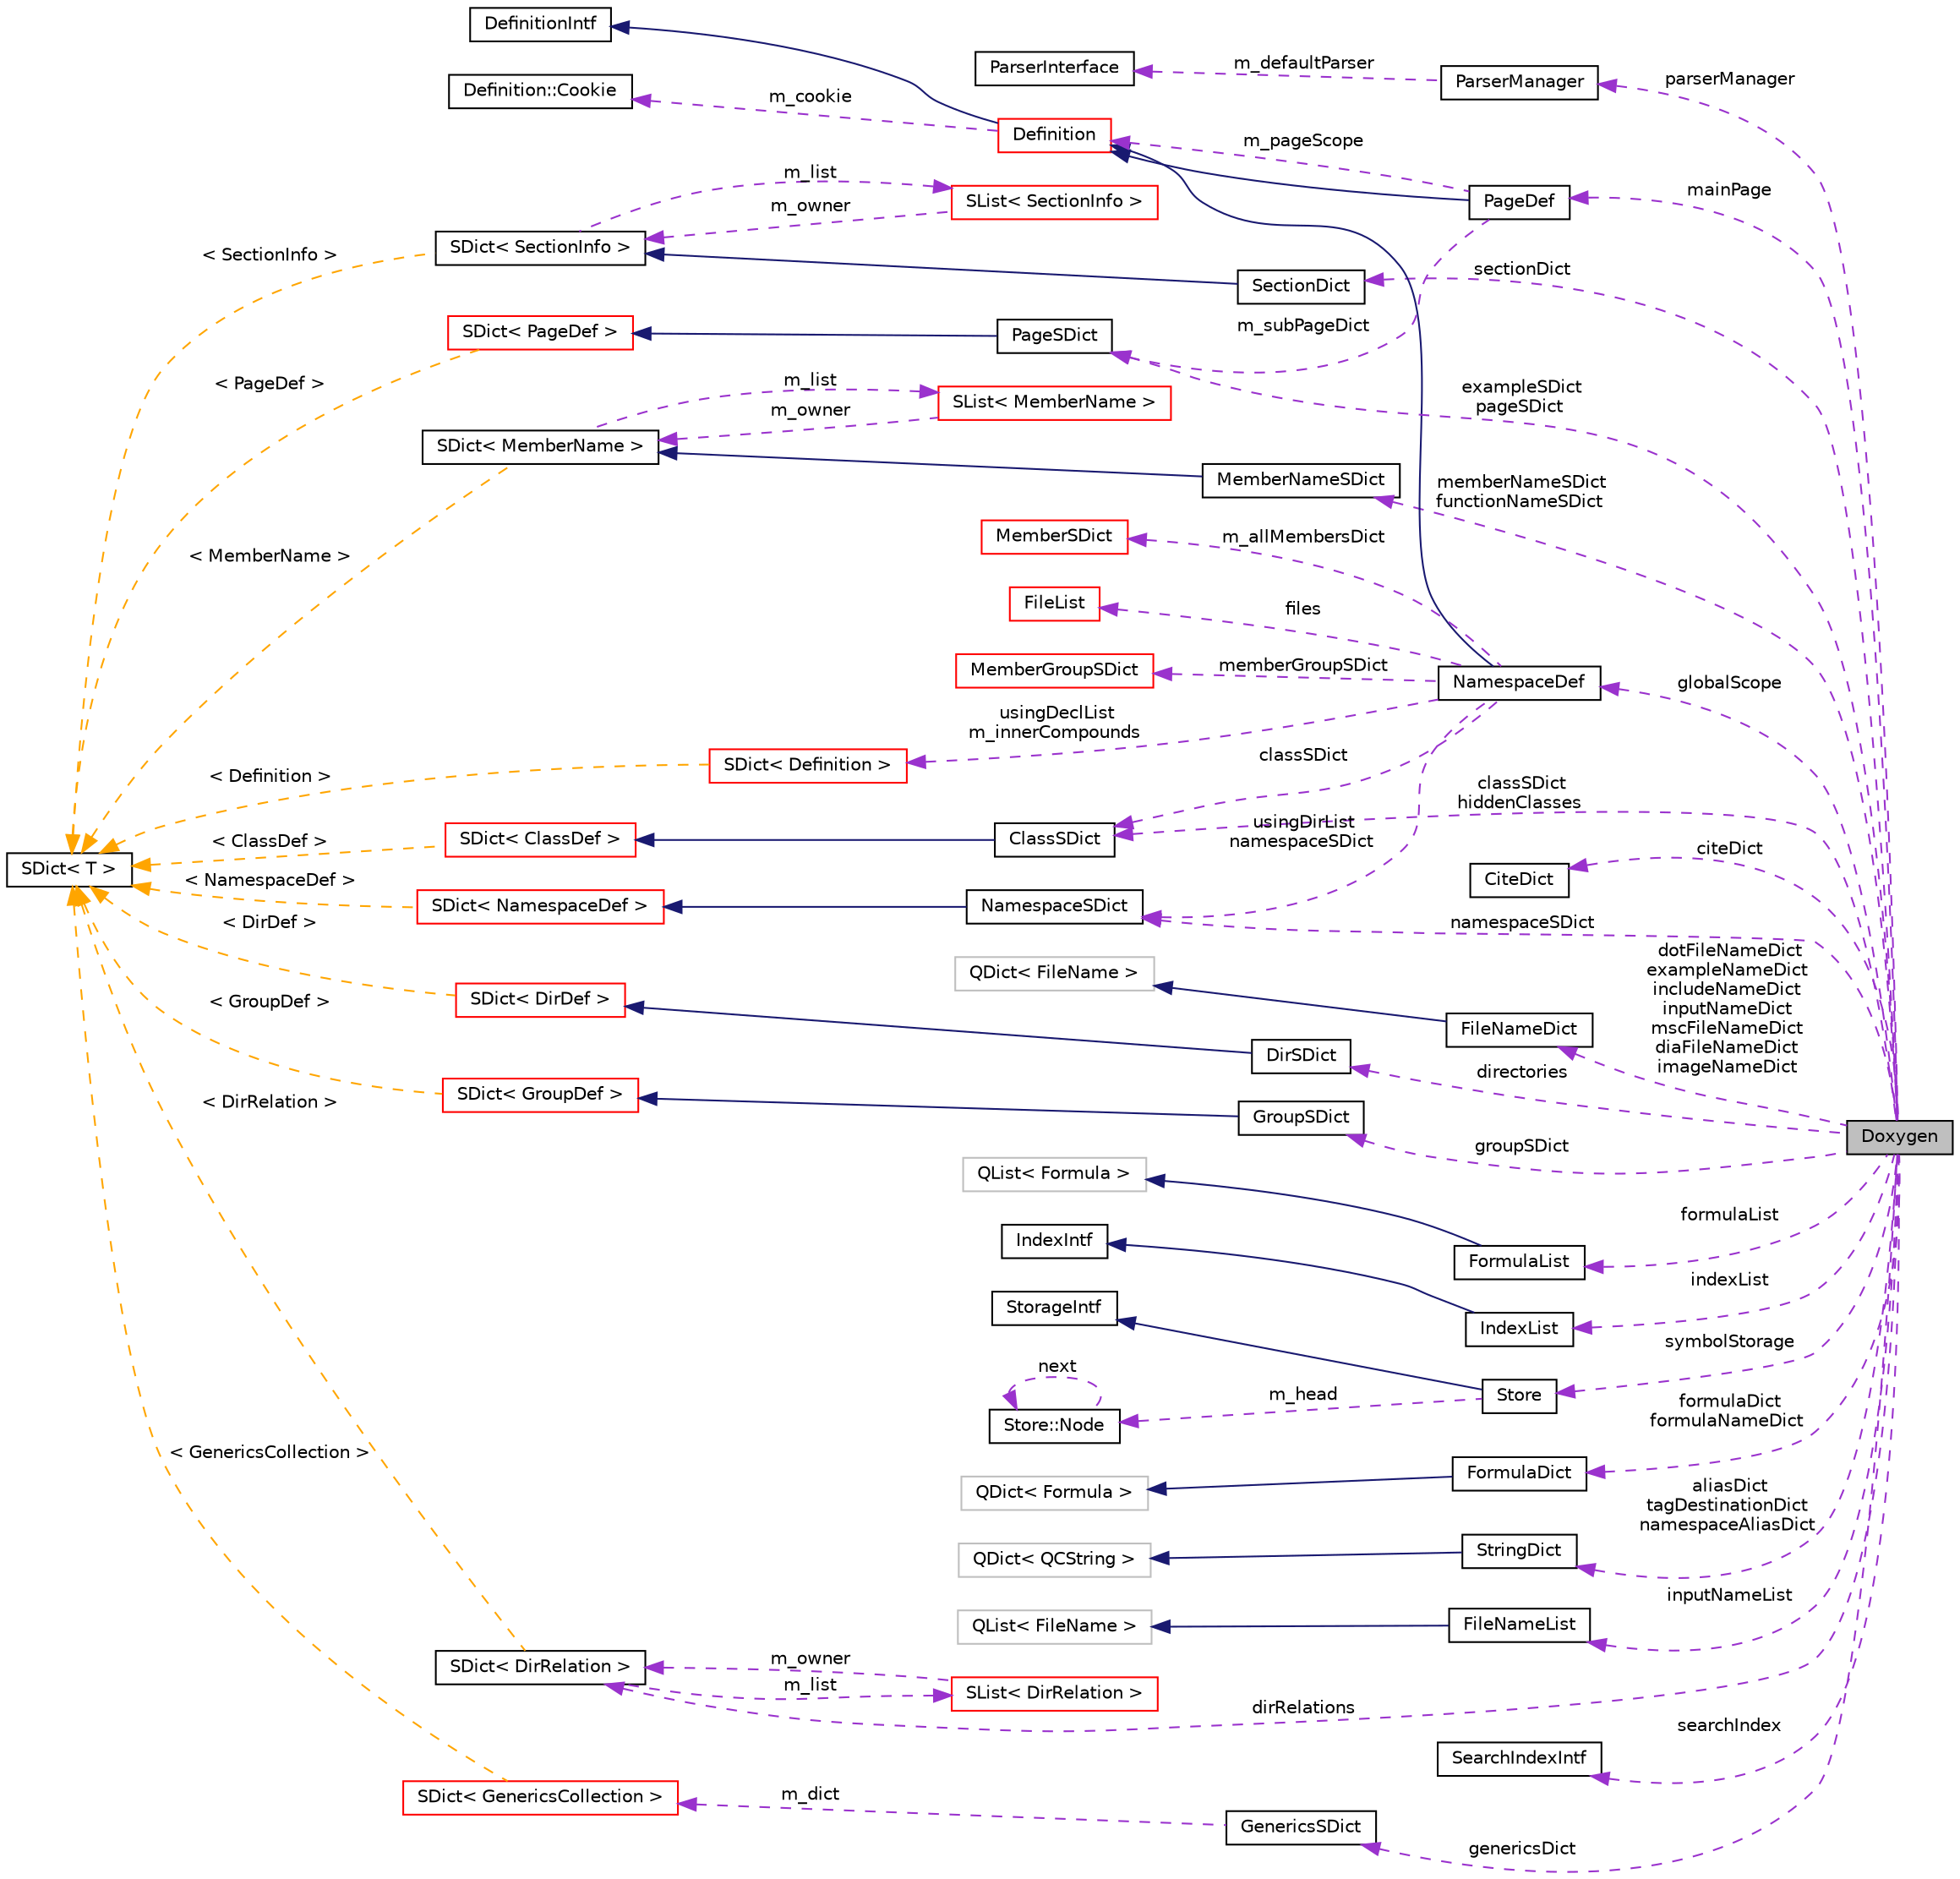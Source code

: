 digraph "Doxygen"
{
 // INTERACTIVE_SVG=YES
  edge [fontname="Helvetica",fontsize="10",labelfontname="Helvetica",labelfontsize="10"];
  node [fontname="Helvetica",fontsize="10",shape=record];
  rankdir="LR";
  Node1 [label="Doxygen",height=0.2,width=0.4,color="black", fillcolor="grey75", style="filled", fontcolor="black"];
  Node2 -> Node1 [dir="back",color="darkorchid3",fontsize="10",style="dashed",label=" parserManager" ,fontname="Helvetica"];
  Node2 [label="ParserManager",height=0.2,width=0.4,color="black", fillcolor="white", style="filled",URL="$d4/d0d/class_parser_manager.html",tooltip="Manages programming language parsers. "];
  Node3 -> Node2 [dir="back",color="darkorchid3",fontsize="10",style="dashed",label=" m_defaultParser" ,fontname="Helvetica"];
  Node3 [label="ParserInterface",height=0.2,width=0.4,color="black", fillcolor="white", style="filled",URL="$d5/d84/class_parser_interface.html",tooltip="Abstract interface for programming language parsers. "];
  Node4 -> Node1 [dir="back",color="darkorchid3",fontsize="10",style="dashed",label=" sectionDict" ,fontname="Helvetica"];
  Node4 [label="SectionDict",height=0.2,width=0.4,color="black", fillcolor="white", style="filled",URL="$de/d9a/class_section_dict.html",tooltip="Unsorted dictionary of SectionInfo objects. "];
  Node5 -> Node4 [dir="back",color="midnightblue",fontsize="10",style="solid",fontname="Helvetica"];
  Node5 [label="SDict\< SectionInfo \>",height=0.2,width=0.4,color="black", fillcolor="white", style="filled",URL="$d1/d50/class_s_dict.html"];
  Node6 -> Node5 [dir="back",color="darkorchid3",fontsize="10",style="dashed",label=" m_list" ,fontname="Helvetica"];
  Node6 [label="SList\< SectionInfo \>",height=0.2,width=0.4,color="red", fillcolor="white", style="filled",URL="$df/dce/class_s_list.html"];
  Node5 -> Node6 [dir="back",color="darkorchid3",fontsize="10",style="dashed",label=" m_owner" ,fontname="Helvetica"];
  Node10 -> Node5 [dir="back",color="orange",fontsize="10",style="dashed",label=" \< SectionInfo \>" ,fontname="Helvetica"];
  Node10 [label="SDict\< T \>",height=0.2,width=0.4,color="black", fillcolor="white", style="filled",URL="$d1/d50/class_s_dict.html",tooltip="Ordered dictionary of elements of type T. "];
  Node11 -> Node1 [dir="back",color="darkorchid3",fontsize="10",style="dashed",label=" memberNameSDict\nfunctionNameSDict" ,fontname="Helvetica"];
  Node11 [label="MemberNameSDict",height=0.2,width=0.4,color="black", fillcolor="white", style="filled",URL="$d1/d7e/class_member_name_s_dict.html",tooltip="Sorted dictionary of MemberName objects. "];
  Node12 -> Node11 [dir="back",color="midnightblue",fontsize="10",style="solid",fontname="Helvetica"];
  Node12 [label="SDict\< MemberName \>",height=0.2,width=0.4,color="black", fillcolor="white", style="filled",URL="$d1/d50/class_s_dict.html"];
  Node13 -> Node12 [dir="back",color="darkorchid3",fontsize="10",style="dashed",label=" m_list" ,fontname="Helvetica"];
  Node13 [label="SList\< MemberName \>",height=0.2,width=0.4,color="red", fillcolor="white", style="filled",URL="$df/dce/class_s_list.html"];
  Node12 -> Node13 [dir="back",color="darkorchid3",fontsize="10",style="dashed",label=" m_owner" ,fontname="Helvetica"];
  Node10 -> Node12 [dir="back",color="orange",fontsize="10",style="dashed",label=" \< MemberName \>" ,fontname="Helvetica"];
  Node15 -> Node1 [dir="back",color="darkorchid3",fontsize="10",style="dashed",label=" globalScope" ,fontname="Helvetica"];
  Node15 [label="NamespaceDef",height=0.2,width=0.4,color="black", fillcolor="white", style="filled",URL="$d0/d07/class_namespace_def.html",tooltip="A model of a namespace symbol. "];
  Node16 -> Node15 [dir="back",color="midnightblue",fontsize="10",style="solid",fontname="Helvetica"];
  Node16 [label="Definition",height=0.2,width=0.4,color="red", fillcolor="white", style="filled",URL="$d5/dcc/class_definition.html",tooltip="The common base class of all entity definitions found in the sources. "];
  Node17 -> Node16 [dir="back",color="midnightblue",fontsize="10",style="solid",fontname="Helvetica"];
  Node17 [label="DefinitionIntf",height=0.2,width=0.4,color="black", fillcolor="white", style="filled",URL="$d9/d4a/class_definition_intf.html",tooltip="Abstract interface for a Definition or DefinitionList. "];
  Node18 -> Node16 [dir="back",color="darkorchid3",fontsize="10",style="dashed",label=" m_cookie" ,fontname="Helvetica"];
  Node18 [label="Definition::Cookie",height=0.2,width=0.4,color="black", fillcolor="white", style="filled",URL="$d1/d2f/struct_definition_1_1_cookie.html"];
  Node22 -> Node15 [dir="back",color="darkorchid3",fontsize="10",style="dashed",label=" classSDict" ,fontname="Helvetica"];
  Node22 [label="ClassSDict",height=0.2,width=0.4,color="black", fillcolor="white", style="filled",URL="$d9/d3d/class_class_s_dict.html",tooltip="A sorted dictionary of ClassDef objects. "];
  Node23 -> Node22 [dir="back",color="midnightblue",fontsize="10",style="solid",fontname="Helvetica"];
  Node23 [label="SDict\< ClassDef \>",height=0.2,width=0.4,color="red", fillcolor="white", style="filled",URL="$d1/d50/class_s_dict.html"];
  Node10 -> Node23 [dir="back",color="orange",fontsize="10",style="dashed",label=" \< ClassDef \>" ,fontname="Helvetica"];
  Node44 -> Node15 [dir="back",color="darkorchid3",fontsize="10",style="dashed",label=" m_allMembersDict" ,fontname="Helvetica"];
  Node44 [label="MemberSDict",height=0.2,width=0.4,color="red", fillcolor="white", style="filled",URL="$d6/dd6/class_member_s_dict.html",tooltip="A sorted dictionary of MemberDef objects. "];
  Node26 -> Node15 [dir="back",color="darkorchid3",fontsize="10",style="dashed",label=" usingDeclList\nm_innerCompounds" ,fontname="Helvetica"];
  Node26 [label="SDict\< Definition \>",height=0.2,width=0.4,color="red", fillcolor="white", style="filled",URL="$d1/d50/class_s_dict.html"];
  Node10 -> Node26 [dir="back",color="orange",fontsize="10",style="dashed",label=" \< Definition \>" ,fontname="Helvetica"];
  Node38 -> Node15 [dir="back",color="darkorchid3",fontsize="10",style="dashed",label=" files" ,fontname="Helvetica"];
  Node38 [label="FileList",height=0.2,width=0.4,color="red", fillcolor="white", style="filled",URL="$d0/d18/class_file_list.html",tooltip="Class representing a list of FileDef objects. "];
  Node29 -> Node15 [dir="back",color="darkorchid3",fontsize="10",style="dashed",label=" memberGroupSDict" ,fontname="Helvetica"];
  Node29 [label="MemberGroupSDict",height=0.2,width=0.4,color="red", fillcolor="white", style="filled",URL="$dc/d1e/class_member_group_s_dict.html",tooltip="A sorted dictionary of MemberGroup objects. "];
  Node40 -> Node15 [dir="back",color="darkorchid3",fontsize="10",style="dashed",label=" usingDirList\nnamespaceSDict" ,fontname="Helvetica"];
  Node40 [label="NamespaceSDict",height=0.2,width=0.4,color="black", fillcolor="white", style="filled",URL="$d4/d8d/class_namespace_s_dict.html",tooltip="A sorted dictionary of NamespaceDef objects. "];
  Node41 -> Node40 [dir="back",color="midnightblue",fontsize="10",style="solid",fontname="Helvetica"];
  Node41 [label="SDict\< NamespaceDef \>",height=0.2,width=0.4,color="red", fillcolor="white", style="filled",URL="$d1/d50/class_s_dict.html"];
  Node10 -> Node41 [dir="back",color="orange",fontsize="10",style="dashed",label=" \< NamespaceDef \>" ,fontname="Helvetica"];
  Node52 -> Node1 [dir="back",color="darkorchid3",fontsize="10",style="dashed",label=" dotFileNameDict\nexampleNameDict\nincludeNameDict\ninputNameDict\nmscFileNameDict\ndiaFileNameDict\nimageNameDict" ,fontname="Helvetica"];
  Node52 [label="FileNameDict",height=0.2,width=0.4,color="black", fillcolor="white", style="filled",URL="$dd/d0f/class_file_name_dict.html",tooltip="Unsorted dictionary of FileName objects. "];
  Node53 -> Node52 [dir="back",color="midnightblue",fontsize="10",style="solid",fontname="Helvetica"];
  Node53 [label="QDict\< FileName \>",height=0.2,width=0.4,color="grey75", fillcolor="white", style="filled"];
  Node22 -> Node1 [dir="back",color="darkorchid3",fontsize="10",style="dashed",label=" classSDict\nhiddenClasses" ,fontname="Helvetica"];
  Node54 -> Node1 [dir="back",color="darkorchid3",fontsize="10",style="dashed",label=" citeDict" ,fontname="Helvetica"];
  Node54 [label="CiteDict",height=0.2,width=0.4,color="black", fillcolor="white", style="filled",URL="$de/dd4/class_cite_dict.html",tooltip="Cite database access class. "];
  Node55 -> Node1 [dir="back",color="darkorchid3",fontsize="10",style="dashed",label=" directories" ,fontname="Helvetica"];
  Node55 [label="DirSDict",height=0.2,width=0.4,color="black", fillcolor="white", style="filled",URL="$db/dc8/class_dir_s_dict.html",tooltip="A sorted dictionary of DirDef objects. "];
  Node56 -> Node55 [dir="back",color="midnightblue",fontsize="10",style="solid",fontname="Helvetica"];
  Node56 [label="SDict\< DirDef \>",height=0.2,width=0.4,color="red", fillcolor="white", style="filled",URL="$d1/d50/class_s_dict.html"];
  Node10 -> Node56 [dir="back",color="orange",fontsize="10",style="dashed",label=" \< DirDef \>" ,fontname="Helvetica"];
  Node58 -> Node1 [dir="back",color="darkorchid3",fontsize="10",style="dashed",label=" groupSDict" ,fontname="Helvetica"];
  Node58 [label="GroupSDict",height=0.2,width=0.4,color="black", fillcolor="white", style="filled",URL="$d0/d32/class_group_s_dict.html",tooltip="A sorted dictionary of GroupDef objects. "];
  Node59 -> Node58 [dir="back",color="midnightblue",fontsize="10",style="solid",fontname="Helvetica"];
  Node59 [label="SDict\< GroupDef \>",height=0.2,width=0.4,color="red", fillcolor="white", style="filled",URL="$d1/d50/class_s_dict.html"];
  Node10 -> Node59 [dir="back",color="orange",fontsize="10",style="dashed",label=" \< GroupDef \>" ,fontname="Helvetica"];
  Node61 -> Node1 [dir="back",color="darkorchid3",fontsize="10",style="dashed",label=" mainPage" ,fontname="Helvetica"];
  Node61 [label="PageDef",height=0.2,width=0.4,color="black", fillcolor="white", style="filled",URL="$dd/d41/class_page_def.html",tooltip="A model of a page symbol. "];
  Node16 -> Node61 [dir="back",color="midnightblue",fontsize="10",style="solid",fontname="Helvetica"];
  Node16 -> Node61 [dir="back",color="darkorchid3",fontsize="10",style="dashed",label=" m_pageScope" ,fontname="Helvetica"];
  Node62 -> Node61 [dir="back",color="darkorchid3",fontsize="10",style="dashed",label=" m_subPageDict" ,fontname="Helvetica"];
  Node62 [label="PageSDict",height=0.2,width=0.4,color="black", fillcolor="white", style="filled",URL="$d0/d59/class_page_s_dict.html"];
  Node63 -> Node62 [dir="back",color="midnightblue",fontsize="10",style="solid",fontname="Helvetica"];
  Node63 [label="SDict\< PageDef \>",height=0.2,width=0.4,color="red", fillcolor="white", style="filled",URL="$d1/d50/class_s_dict.html"];
  Node10 -> Node63 [dir="back",color="orange",fontsize="10",style="dashed",label=" \< PageDef \>" ,fontname="Helvetica"];
  Node66 -> Node1 [dir="back",color="darkorchid3",fontsize="10",style="dashed",label=" dirRelations" ,fontname="Helvetica"];
  Node66 [label="SDict\< DirRelation \>",height=0.2,width=0.4,color="black", fillcolor="white", style="filled",URL="$d1/d50/class_s_dict.html"];
  Node67 -> Node66 [dir="back",color="darkorchid3",fontsize="10",style="dashed",label=" m_list" ,fontname="Helvetica"];
  Node67 [label="SList\< DirRelation \>",height=0.2,width=0.4,color="red", fillcolor="white", style="filled",URL="$df/dce/class_s_list.html"];
  Node66 -> Node67 [dir="back",color="darkorchid3",fontsize="10",style="dashed",label=" m_owner" ,fontname="Helvetica"];
  Node10 -> Node66 [dir="back",color="orange",fontsize="10",style="dashed",label=" \< DirRelation \>" ,fontname="Helvetica"];
  Node69 -> Node1 [dir="back",color="darkorchid3",fontsize="10",style="dashed",label=" formulaList" ,fontname="Helvetica"];
  Node69 [label="FormulaList",height=0.2,width=0.4,color="black", fillcolor="white", style="filled",URL="$d3/dd0/class_formula_list.html",tooltip="A list of Formula objects. "];
  Node70 -> Node69 [dir="back",color="midnightblue",fontsize="10",style="solid",fontname="Helvetica"];
  Node70 [label="QList\< Formula \>",height=0.2,width=0.4,color="grey75", fillcolor="white", style="filled"];
  Node71 -> Node1 [dir="back",color="darkorchid3",fontsize="10",style="dashed",label=" genericsDict" ,fontname="Helvetica"];
  Node71 [label="GenericsSDict",height=0.2,width=0.4,color="black", fillcolor="white", style="filled",URL="$d0/d1b/class_generics_s_dict.html"];
  Node72 -> Node71 [dir="back",color="darkorchid3",fontsize="10",style="dashed",label=" m_dict" ,fontname="Helvetica"];
  Node72 [label="SDict\< GenericsCollection \>",height=0.2,width=0.4,color="red", fillcolor="white", style="filled",URL="$d1/d50/class_s_dict.html"];
  Node10 -> Node72 [dir="back",color="orange",fontsize="10",style="dashed",label=" \< GenericsCollection \>" ,fontname="Helvetica"];
  Node75 -> Node1 [dir="back",color="darkorchid3",fontsize="10",style="dashed",label=" indexList" ,fontname="Helvetica"];
  Node75 [label="IndexList",height=0.2,width=0.4,color="black", fillcolor="white", style="filled",URL="$d9/d57/class_index_list.html",tooltip="A list of index interfaces. "];
  Node76 -> Node75 [dir="back",color="midnightblue",fontsize="10",style="solid",fontname="Helvetica"];
  Node76 [label="IndexIntf",height=0.2,width=0.4,color="black", fillcolor="white", style="filled",URL="$d9/dd5/class_index_intf.html",tooltip="Abstract interface for index generators. "];
  Node40 -> Node1 [dir="back",color="darkorchid3",fontsize="10",style="dashed",label=" namespaceSDict" ,fontname="Helvetica"];
  Node62 -> Node1 [dir="back",color="darkorchid3",fontsize="10",style="dashed",label=" exampleSDict\npageSDict" ,fontname="Helvetica"];
  Node77 -> Node1 [dir="back",color="darkorchid3",fontsize="10",style="dashed",label=" symbolStorage" ,fontname="Helvetica"];
  Node77 [label="Store",height=0.2,width=0.4,color="black", fillcolor="white", style="filled",URL="$db/d9d/class_store.html",tooltip="The Store is a file based memory manager. "];
  Node78 -> Node77 [dir="back",color="midnightblue",fontsize="10",style="solid",fontname="Helvetica"];
  Node78 [label="StorageIntf",height=0.2,width=0.4,color="black", fillcolor="white", style="filled",URL="$d7/db0/class_storage_intf.html",tooltip="Abstract interface for file based memory storage operations. "];
  Node79 -> Node77 [dir="back",color="darkorchid3",fontsize="10",style="dashed",label=" m_head" ,fontname="Helvetica"];
  Node79 [label="Store::Node",height=0.2,width=0.4,color="black", fillcolor="white", style="filled",URL="$d6/da7/struct_store_1_1_node.html"];
  Node79 -> Node79 [dir="back",color="darkorchid3",fontsize="10",style="dashed",label=" next" ,fontname="Helvetica"];
  Node80 -> Node1 [dir="back",color="darkorchid3",fontsize="10",style="dashed",label=" formulaDict\nformulaNameDict" ,fontname="Helvetica"];
  Node80 [label="FormulaDict",height=0.2,width=0.4,color="black", fillcolor="white", style="filled",URL="$d4/dd0/class_formula_dict.html",tooltip="Unsorted dictionary of Formula objects. "];
  Node81 -> Node80 [dir="back",color="midnightblue",fontsize="10",style="solid",fontname="Helvetica"];
  Node81 [label="QDict\< Formula \>",height=0.2,width=0.4,color="grey75", fillcolor="white", style="filled"];
  Node82 -> Node1 [dir="back",color="darkorchid3",fontsize="10",style="dashed",label=" aliasDict\ntagDestinationDict\nnamespaceAliasDict" ,fontname="Helvetica"];
  Node82 [label="StringDict",height=0.2,width=0.4,color="black", fillcolor="white", style="filled",URL="$db/d27/class_string_dict.html"];
  Node83 -> Node82 [dir="back",color="midnightblue",fontsize="10",style="solid",fontname="Helvetica"];
  Node83 [label="QDict\< QCString \>",height=0.2,width=0.4,color="grey75", fillcolor="white", style="filled"];
  Node84 -> Node1 [dir="back",color="darkorchid3",fontsize="10",style="dashed",label=" searchIndex" ,fontname="Helvetica"];
  Node84 [label="SearchIndexIntf",height=0.2,width=0.4,color="black", fillcolor="white", style="filled",URL="$d8/d4d/class_search_index_intf.html"];
  Node85 -> Node1 [dir="back",color="darkorchid3",fontsize="10",style="dashed",label=" inputNameList" ,fontname="Helvetica"];
  Node85 [label="FileNameList",height=0.2,width=0.4,color="black", fillcolor="white", style="filled",URL="$d9/d8c/class_file_name_list.html",tooltip="Class representing a list of FileName objects. "];
  Node86 -> Node85 [dir="back",color="midnightblue",fontsize="10",style="solid",fontname="Helvetica"];
  Node86 [label="QList\< FileName \>",height=0.2,width=0.4,color="grey75", fillcolor="white", style="filled"];
}
